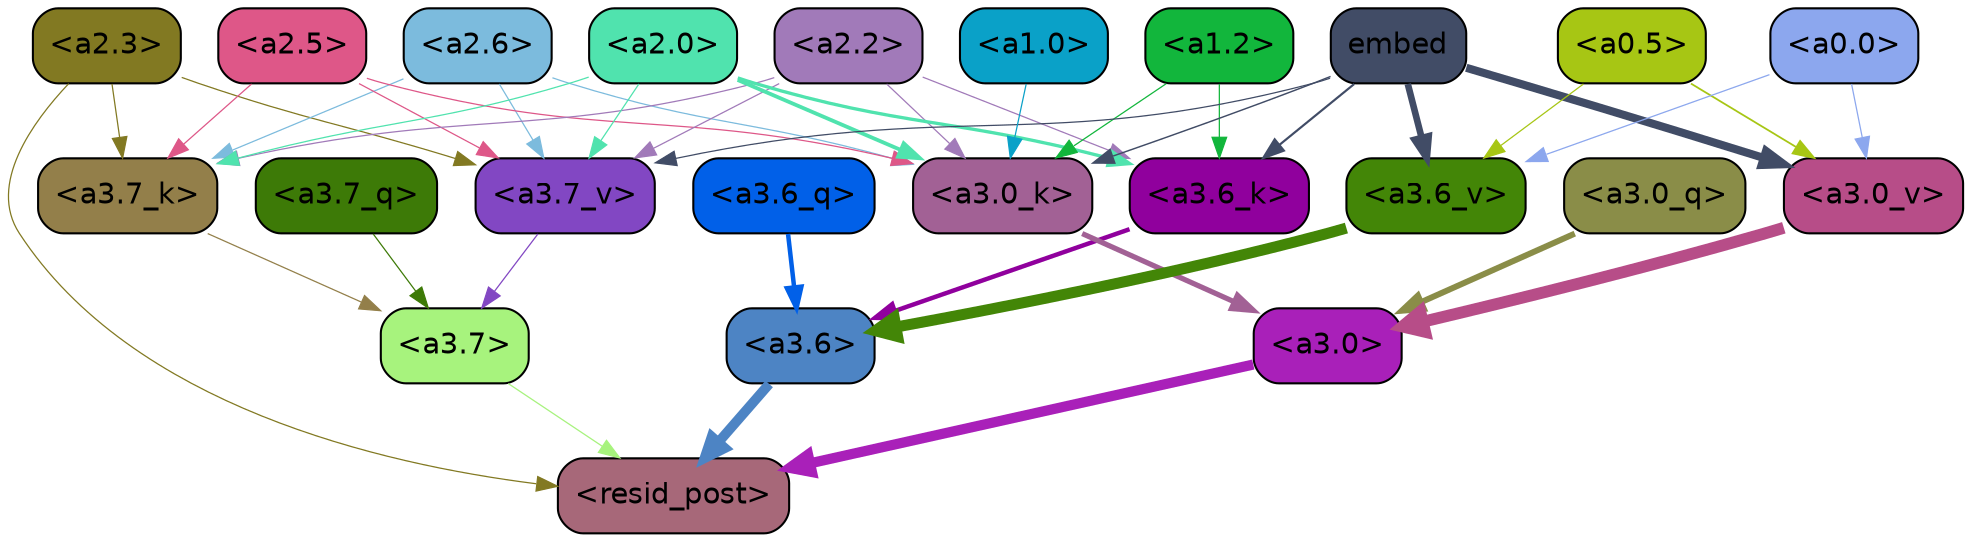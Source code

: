 strict digraph "" {
	graph [bgcolor=transparent,
		layout=dot,
		overlap=false,
		splines=true
	];
	"<a3.7>"	[color=black,
		fillcolor="#a7f37d",
		fontname=Helvetica,
		shape=box,
		style="filled, rounded"];
	"<resid_post>"	[color=black,
		fillcolor="#a76879",
		fontname=Helvetica,
		shape=box,
		style="filled, rounded"];
	"<a3.7>" -> "<resid_post>"	[color="#a7f37d",
		penwidth=0.6];
	"<a3.6>"	[color=black,
		fillcolor="#4d84c4",
		fontname=Helvetica,
		shape=box,
		style="filled, rounded"];
	"<a3.6>" -> "<resid_post>"	[color="#4d84c4",
		penwidth=4.751592040061951];
	"<a3.0>"	[color=black,
		fillcolor="#a920b9",
		fontname=Helvetica,
		shape=box,
		style="filled, rounded"];
	"<a3.0>" -> "<resid_post>"	[color="#a920b9",
		penwidth=4.904066681861877];
	"<a2.3>"	[color=black,
		fillcolor="#827922",
		fontname=Helvetica,
		shape=box,
		style="filled, rounded"];
	"<a2.3>" -> "<resid_post>"	[color="#827922",
		penwidth=0.6];
	"<a3.7_k>"	[color=black,
		fillcolor="#937f4a",
		fontname=Helvetica,
		shape=box,
		style="filled, rounded"];
	"<a2.3>" -> "<a3.7_k>"	[color="#827922",
		penwidth=0.6];
	"<a3.7_v>"	[color=black,
		fillcolor="#8247c3",
		fontname=Helvetica,
		shape=box,
		style="filled, rounded"];
	"<a2.3>" -> "<a3.7_v>"	[color="#827922",
		penwidth=0.6];
	"<a3.7_q>"	[color=black,
		fillcolor="#3d7a07",
		fontname=Helvetica,
		shape=box,
		style="filled, rounded"];
	"<a3.7_q>" -> "<a3.7>"	[color="#3d7a07",
		penwidth=0.6];
	"<a3.6_q>"	[color=black,
		fillcolor="#0160e8",
		fontname=Helvetica,
		shape=box,
		style="filled, rounded"];
	"<a3.6_q>" -> "<a3.6>"	[color="#0160e8",
		penwidth=2.160832464694977];
	"<a3.0_q>"	[color=black,
		fillcolor="#8a8d48",
		fontname=Helvetica,
		shape=box,
		style="filled, rounded"];
	"<a3.0_q>" -> "<a3.0>"	[color="#8a8d48",
		penwidth=2.870753765106201];
	"<a3.7_k>" -> "<a3.7>"	[color="#937f4a",
		penwidth=0.6];
	"<a3.6_k>"	[color=black,
		fillcolor="#90009d",
		fontname=Helvetica,
		shape=box,
		style="filled, rounded"];
	"<a3.6_k>" -> "<a3.6>"	[color="#90009d",
		penwidth=2.13908451795578];
	"<a3.0_k>"	[color=black,
		fillcolor="#a26195",
		fontname=Helvetica,
		shape=box,
		style="filled, rounded"];
	"<a3.0_k>" -> "<a3.0>"	[color="#a26195",
		penwidth=2.520303964614868];
	"<a3.7_v>" -> "<a3.7>"	[color="#8247c3",
		penwidth=0.6];
	"<a3.6_v>"	[color=black,
		fillcolor="#438607",
		fontname=Helvetica,
		shape=box,
		style="filled, rounded"];
	"<a3.6_v>" -> "<a3.6>"	[color="#438607",
		penwidth=5.297133803367615];
	"<a3.0_v>"	[color=black,
		fillcolor="#b74d88",
		fontname=Helvetica,
		shape=box,
		style="filled, rounded"];
	"<a3.0_v>" -> "<a3.0>"	[color="#b74d88",
		penwidth=5.680712580680847];
	"<a2.6>"	[color=black,
		fillcolor="#7cbbdd",
		fontname=Helvetica,
		shape=box,
		style="filled, rounded"];
	"<a2.6>" -> "<a3.7_k>"	[color="#7cbbdd",
		penwidth=0.6];
	"<a2.6>" -> "<a3.0_k>"	[color="#7cbbdd",
		penwidth=0.6];
	"<a2.6>" -> "<a3.7_v>"	[color="#7cbbdd",
		penwidth=0.6];
	"<a2.5>"	[color=black,
		fillcolor="#de5788",
		fontname=Helvetica,
		shape=box,
		style="filled, rounded"];
	"<a2.5>" -> "<a3.7_k>"	[color="#de5788",
		penwidth=0.6];
	"<a2.5>" -> "<a3.0_k>"	[color="#de5788",
		penwidth=0.6];
	"<a2.5>" -> "<a3.7_v>"	[color="#de5788",
		penwidth=0.6];
	"<a2.2>"	[color=black,
		fillcolor="#a17ab9",
		fontname=Helvetica,
		shape=box,
		style="filled, rounded"];
	"<a2.2>" -> "<a3.7_k>"	[color="#a17ab9",
		penwidth=0.6];
	"<a2.2>" -> "<a3.6_k>"	[color="#a17ab9",
		penwidth=0.6];
	"<a2.2>" -> "<a3.0_k>"	[color="#a17ab9",
		penwidth=0.6];
	"<a2.2>" -> "<a3.7_v>"	[color="#a17ab9",
		penwidth=0.6];
	"<a2.0>"	[color=black,
		fillcolor="#50e3ae",
		fontname=Helvetica,
		shape=box,
		style="filled, rounded"];
	"<a2.0>" -> "<a3.7_k>"	[color="#50e3ae",
		penwidth=0.6];
	"<a2.0>" -> "<a3.6_k>"	[color="#50e3ae",
		penwidth=1.5897698998451233];
	"<a2.0>" -> "<a3.0_k>"	[color="#50e3ae",
		penwidth=1.8405593037605286];
	"<a2.0>" -> "<a3.7_v>"	[color="#50e3ae",
		penwidth=0.6];
	"<a1.2>"	[color=black,
		fillcolor="#12b63c",
		fontname=Helvetica,
		shape=box,
		style="filled, rounded"];
	"<a1.2>" -> "<a3.6_k>"	[color="#12b63c",
		penwidth=0.6];
	"<a1.2>" -> "<a3.0_k>"	[color="#12b63c",
		penwidth=0.6];
	embed	[color=black,
		fillcolor="#414c66",
		fontname=Helvetica,
		shape=box,
		style="filled, rounded"];
	embed -> "<a3.6_k>"	[color="#414c66",
		penwidth=1.046662151813507];
	embed -> "<a3.0_k>"	[color="#414c66",
		penwidth=0.6995279788970947];
	embed -> "<a3.7_v>"	[color="#414c66",
		penwidth=0.6];
	embed -> "<a3.6_v>"	[color="#414c66",
		penwidth=3.1840110421180725];
	embed -> "<a3.0_v>"	[color="#414c66",
		penwidth=3.9005755856633186];
	"<a1.0>"	[color=black,
		fillcolor="#0aa1c8",
		fontname=Helvetica,
		shape=box,
		style="filled, rounded"];
	"<a1.0>" -> "<a3.0_k>"	[color="#0aa1c8",
		penwidth=0.6];
	"<a0.5>"	[color=black,
		fillcolor="#a7c614",
		fontname=Helvetica,
		shape=box,
		style="filled, rounded"];
	"<a0.5>" -> "<a3.6_v>"	[color="#a7c614",
		penwidth=0.6];
	"<a0.5>" -> "<a3.0_v>"	[color="#a7c614",
		penwidth=0.8493617177009583];
	"<a0.0>"	[color=black,
		fillcolor="#8ca7ee",
		fontname=Helvetica,
		shape=box,
		style="filled, rounded"];
	"<a0.0>" -> "<a3.6_v>"	[color="#8ca7ee",
		penwidth=0.6];
	"<a0.0>" -> "<a3.0_v>"	[color="#8ca7ee",
		penwidth=0.6];
}
